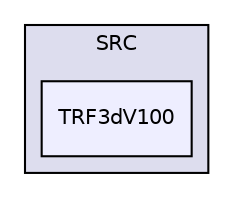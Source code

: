 digraph "SRC/TRF3dV100" {
  compound=true
  node [ fontsize="10", fontname="Helvetica"];
  edge [ labelfontsize="10", labelfontname="Helvetica"];
  subgraph clusterdir_1e771ff450ae847412a8c28572c155bb {
    graph [ bgcolor="#ddddee", pencolor="black", label="SRC" fontname="Helvetica", fontsize="10", URL="dir_1e771ff450ae847412a8c28572c155bb.html"]
  dir_6ca2159cb30910529c9d9e45f8516eaa [shape=box, label="TRF3dV100", style="filled", fillcolor="#eeeeff", pencolor="black", URL="dir_6ca2159cb30910529c9d9e45f8516eaa.html"];
  }
}
